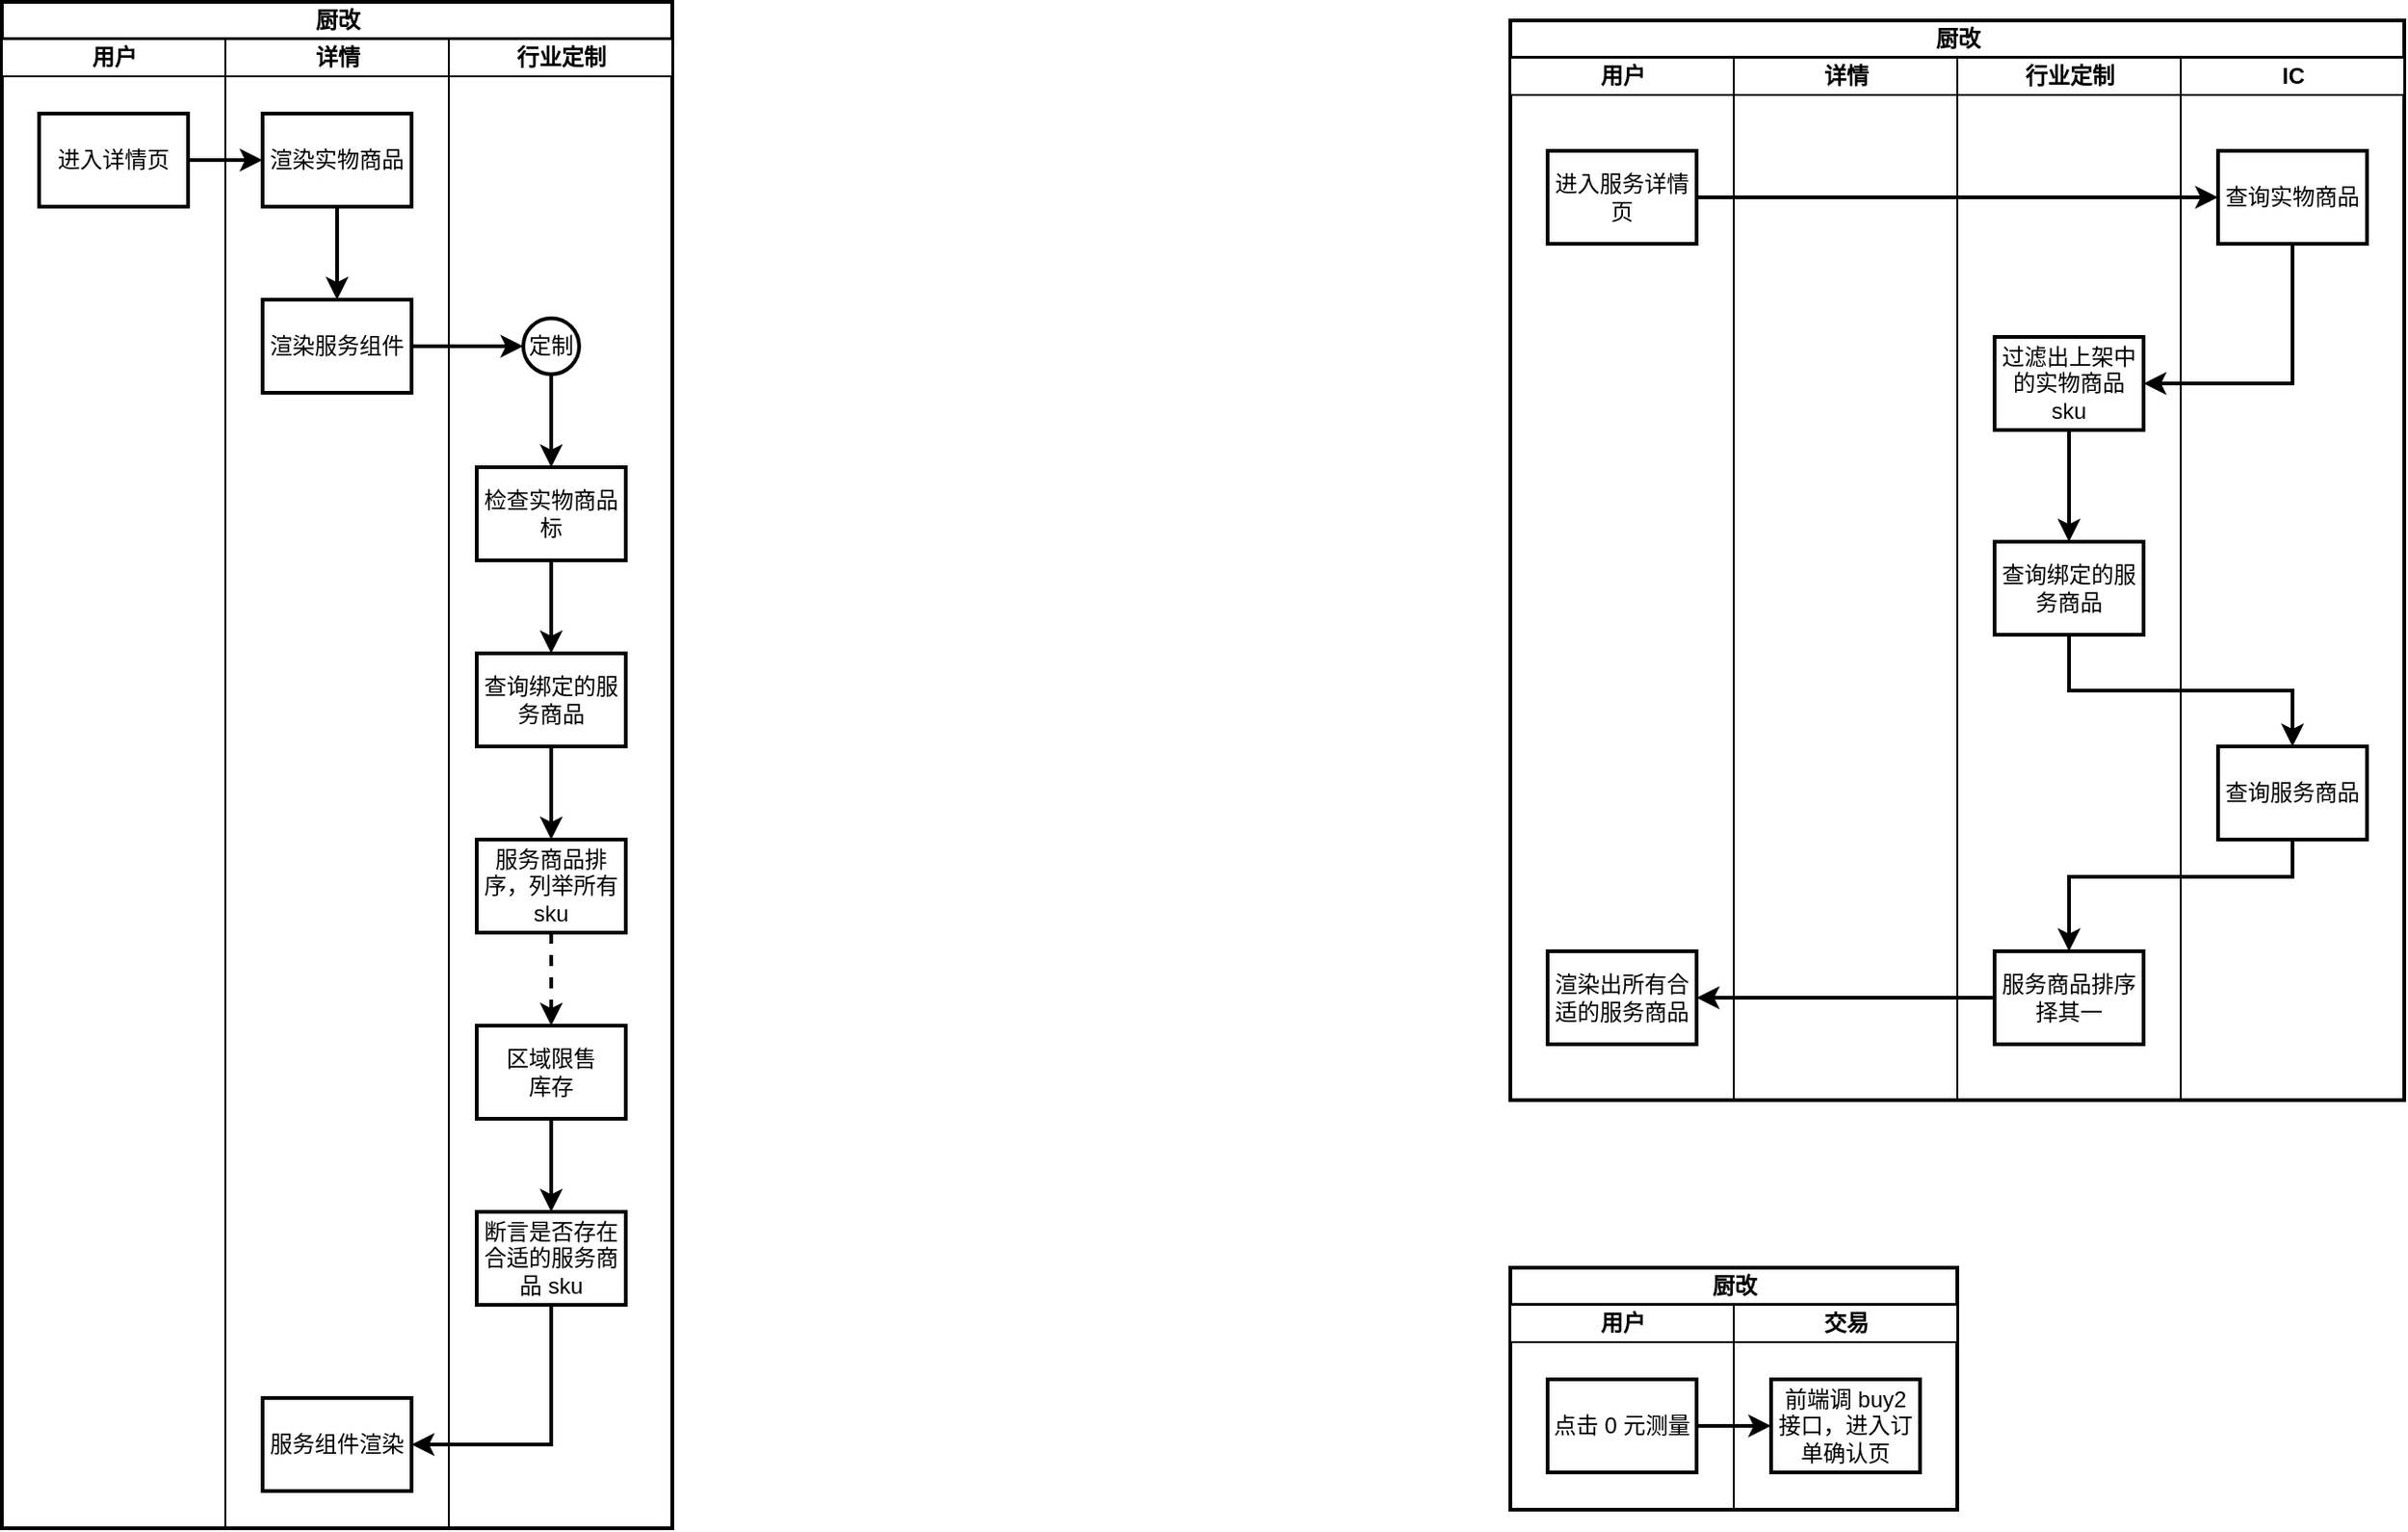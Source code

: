 <mxfile version="20.8.16" type="device"><diagram name="第 1 页" id="YCOe9eqvVBEJfjEDeMEg"><mxGraphModel dx="1292" dy="880" grid="1" gridSize="10" guides="1" tooltips="1" connect="1" arrows="1" fold="1" page="1" pageScale="1" pageWidth="4000" pageHeight="12000" math="0" shadow="0"><root><mxCell id="0"/><mxCell id="1" parent="0"/><mxCell id="7eyeq-AgssSgc1AjJr-D-1" value="厨改" style="swimlane;childLayout=stackLayout;resizeParent=1;resizeParentMax=0;startSize=20;html=1;strokeWidth=2;" vertex="1" parent="1"><mxGeometry x="110.0" y="230" width="360" height="820" as="geometry"/></mxCell><mxCell id="7eyeq-AgssSgc1AjJr-D-2" value="用户" style="swimlane;startSize=20;html=1;" vertex="1" parent="7eyeq-AgssSgc1AjJr-D-1"><mxGeometry y="20" width="120" height="800" as="geometry"/></mxCell><mxCell id="7eyeq-AgssSgc1AjJr-D-6" value="进入详情页" style="rounded=0;whiteSpace=wrap;html=1;strokeWidth=2;" vertex="1" parent="7eyeq-AgssSgc1AjJr-D-2"><mxGeometry x="20" y="40" width="80" height="50" as="geometry"/></mxCell><mxCell id="7eyeq-AgssSgc1AjJr-D-3" value="详情" style="swimlane;startSize=20;html=1;" vertex="1" parent="7eyeq-AgssSgc1AjJr-D-1"><mxGeometry x="120" y="20" width="120" height="800" as="geometry"/></mxCell><mxCell id="7eyeq-AgssSgc1AjJr-D-19" style="edgeStyle=orthogonalEdgeStyle;rounded=0;orthogonalLoop=1;jettySize=auto;html=1;entryX=0.5;entryY=0;entryDx=0;entryDy=0;strokeWidth=2;" edge="1" parent="7eyeq-AgssSgc1AjJr-D-3" source="7eyeq-AgssSgc1AjJr-D-7" target="7eyeq-AgssSgc1AjJr-D-18"><mxGeometry relative="1" as="geometry"/></mxCell><mxCell id="7eyeq-AgssSgc1AjJr-D-7" value="渲染实物商品" style="rounded=0;whiteSpace=wrap;html=1;strokeWidth=2;" vertex="1" parent="7eyeq-AgssSgc1AjJr-D-3"><mxGeometry x="20" y="40" width="80" height="50" as="geometry"/></mxCell><mxCell id="7eyeq-AgssSgc1AjJr-D-18" value="渲染服务组件" style="rounded=0;whiteSpace=wrap;html=1;strokeWidth=2;" vertex="1" parent="7eyeq-AgssSgc1AjJr-D-3"><mxGeometry x="20" y="140" width="80" height="50" as="geometry"/></mxCell><mxCell id="7eyeq-AgssSgc1AjJr-D-33" value="服务组件渲染" style="rounded=0;whiteSpace=wrap;html=1;strokeWidth=2;" vertex="1" parent="7eyeq-AgssSgc1AjJr-D-3"><mxGeometry x="20" y="730" width="80" height="50" as="geometry"/></mxCell><mxCell id="7eyeq-AgssSgc1AjJr-D-4" value="行业定制" style="swimlane;startSize=20;html=1;" vertex="1" parent="7eyeq-AgssSgc1AjJr-D-1"><mxGeometry x="240" y="20" width="120" height="800" as="geometry"/></mxCell><mxCell id="7eyeq-AgssSgc1AjJr-D-21" value="定制" style="ellipse;whiteSpace=wrap;html=1;aspect=fixed;strokeWidth=2;" vertex="1" parent="7eyeq-AgssSgc1AjJr-D-4"><mxGeometry x="40.0" y="150" width="30" height="30" as="geometry"/></mxCell><mxCell id="7eyeq-AgssSgc1AjJr-D-26" style="edgeStyle=orthogonalEdgeStyle;rounded=0;orthogonalLoop=1;jettySize=auto;html=1;entryX=0.5;entryY=0;entryDx=0;entryDy=0;strokeWidth=2;" edge="1" parent="7eyeq-AgssSgc1AjJr-D-4" source="7eyeq-AgssSgc1AjJr-D-23" target="7eyeq-AgssSgc1AjJr-D-25"><mxGeometry relative="1" as="geometry"/></mxCell><mxCell id="7eyeq-AgssSgc1AjJr-D-23" value="检查实物商品标" style="rounded=0;whiteSpace=wrap;html=1;strokeWidth=2;" vertex="1" parent="7eyeq-AgssSgc1AjJr-D-4"><mxGeometry x="15" y="230" width="80" height="50" as="geometry"/></mxCell><mxCell id="7eyeq-AgssSgc1AjJr-D-28" style="edgeStyle=orthogonalEdgeStyle;rounded=0;orthogonalLoop=1;jettySize=auto;html=1;entryX=0.5;entryY=0;entryDx=0;entryDy=0;strokeWidth=2;" edge="1" parent="7eyeq-AgssSgc1AjJr-D-4" source="7eyeq-AgssSgc1AjJr-D-25" target="7eyeq-AgssSgc1AjJr-D-27"><mxGeometry relative="1" as="geometry"/></mxCell><mxCell id="7eyeq-AgssSgc1AjJr-D-25" value="查询绑定的服务商品" style="rounded=0;whiteSpace=wrap;html=1;strokeWidth=2;" vertex="1" parent="7eyeq-AgssSgc1AjJr-D-4"><mxGeometry x="15" y="330" width="80" height="50" as="geometry"/></mxCell><mxCell id="7eyeq-AgssSgc1AjJr-D-30" style="edgeStyle=orthogonalEdgeStyle;rounded=0;orthogonalLoop=1;jettySize=auto;html=1;entryX=0.5;entryY=0;entryDx=0;entryDy=0;strokeWidth=2;dashed=1;" edge="1" parent="7eyeq-AgssSgc1AjJr-D-4" source="7eyeq-AgssSgc1AjJr-D-27" target="7eyeq-AgssSgc1AjJr-D-29"><mxGeometry relative="1" as="geometry"/></mxCell><mxCell id="7eyeq-AgssSgc1AjJr-D-27" value="服务商品排序，列举所有 sku" style="rounded=0;whiteSpace=wrap;html=1;strokeWidth=2;" vertex="1" parent="7eyeq-AgssSgc1AjJr-D-4"><mxGeometry x="15" y="430" width="80" height="50" as="geometry"/></mxCell><mxCell id="7eyeq-AgssSgc1AjJr-D-32" style="edgeStyle=orthogonalEdgeStyle;rounded=0;orthogonalLoop=1;jettySize=auto;html=1;entryX=0.5;entryY=0;entryDx=0;entryDy=0;strokeWidth=2;" edge="1" parent="7eyeq-AgssSgc1AjJr-D-4" source="7eyeq-AgssSgc1AjJr-D-29" target="7eyeq-AgssSgc1AjJr-D-31"><mxGeometry relative="1" as="geometry"/></mxCell><mxCell id="7eyeq-AgssSgc1AjJr-D-29" value="区域限售&lt;br&gt;库存" style="rounded=0;whiteSpace=wrap;html=1;strokeWidth=2;" vertex="1" parent="7eyeq-AgssSgc1AjJr-D-4"><mxGeometry x="15" y="530" width="80" height="50" as="geometry"/></mxCell><mxCell id="7eyeq-AgssSgc1AjJr-D-31" value="断言是否存在合适的服务商品 sku" style="rounded=0;whiteSpace=wrap;html=1;strokeWidth=2;" vertex="1" parent="7eyeq-AgssSgc1AjJr-D-4"><mxGeometry x="15" y="630" width="80" height="50" as="geometry"/></mxCell><mxCell id="7eyeq-AgssSgc1AjJr-D-24" style="edgeStyle=orthogonalEdgeStyle;rounded=0;orthogonalLoop=1;jettySize=auto;html=1;entryX=0.5;entryY=0;entryDx=0;entryDy=0;strokeWidth=2;" edge="1" parent="7eyeq-AgssSgc1AjJr-D-4" source="7eyeq-AgssSgc1AjJr-D-21" target="7eyeq-AgssSgc1AjJr-D-23"><mxGeometry relative="1" as="geometry"/></mxCell><mxCell id="7eyeq-AgssSgc1AjJr-D-8" style="edgeStyle=orthogonalEdgeStyle;rounded=0;orthogonalLoop=1;jettySize=auto;html=1;entryX=0;entryY=0.5;entryDx=0;entryDy=0;strokeWidth=2;" edge="1" parent="7eyeq-AgssSgc1AjJr-D-1" source="7eyeq-AgssSgc1AjJr-D-6" target="7eyeq-AgssSgc1AjJr-D-7"><mxGeometry relative="1" as="geometry"/></mxCell><mxCell id="7eyeq-AgssSgc1AjJr-D-22" style="edgeStyle=orthogonalEdgeStyle;rounded=0;orthogonalLoop=1;jettySize=auto;html=1;entryX=0;entryY=0.5;entryDx=0;entryDy=0;strokeWidth=2;" edge="1" parent="7eyeq-AgssSgc1AjJr-D-1" source="7eyeq-AgssSgc1AjJr-D-18" target="7eyeq-AgssSgc1AjJr-D-21"><mxGeometry relative="1" as="geometry"/></mxCell><mxCell id="7eyeq-AgssSgc1AjJr-D-34" style="edgeStyle=orthogonalEdgeStyle;rounded=0;orthogonalLoop=1;jettySize=auto;html=1;entryX=1;entryY=0.5;entryDx=0;entryDy=0;strokeWidth=2;" edge="1" parent="7eyeq-AgssSgc1AjJr-D-1" source="7eyeq-AgssSgc1AjJr-D-31" target="7eyeq-AgssSgc1AjJr-D-33"><mxGeometry relative="1" as="geometry"><Array as="points"><mxPoint x="295" y="775"/></Array></mxGeometry></mxCell><mxCell id="7eyeq-AgssSgc1AjJr-D-53" value="厨改" style="swimlane;childLayout=stackLayout;resizeParent=1;resizeParentMax=0;startSize=20;html=1;strokeWidth=2;" vertex="1" parent="1"><mxGeometry x="920.0" y="240" width="480" height="580" as="geometry"/></mxCell><mxCell id="7eyeq-AgssSgc1AjJr-D-54" value="用户" style="swimlane;startSize=20;html=1;" vertex="1" parent="7eyeq-AgssSgc1AjJr-D-53"><mxGeometry y="20" width="120" height="560" as="geometry"/></mxCell><mxCell id="7eyeq-AgssSgc1AjJr-D-56" value="进入服务详情页" style="rounded=0;whiteSpace=wrap;html=1;strokeWidth=2;" vertex="1" parent="7eyeq-AgssSgc1AjJr-D-54"><mxGeometry x="20" y="50" width="80" height="50" as="geometry"/></mxCell><mxCell id="7eyeq-AgssSgc1AjJr-D-57" value="渲染出所有合适的服务商品" style="rounded=0;whiteSpace=wrap;html=1;strokeWidth=2;" vertex="1" parent="7eyeq-AgssSgc1AjJr-D-54"><mxGeometry x="20" y="480" width="80" height="50" as="geometry"/></mxCell><mxCell id="7eyeq-AgssSgc1AjJr-D-59" value="详情" style="swimlane;startSize=20;html=1;" vertex="1" parent="7eyeq-AgssSgc1AjJr-D-53"><mxGeometry x="120" y="20" width="120" height="560" as="geometry"/></mxCell><mxCell id="7eyeq-AgssSgc1AjJr-D-90" style="edgeStyle=orthogonalEdgeStyle;rounded=0;orthogonalLoop=1;jettySize=auto;html=1;entryX=0;entryY=0.5;entryDx=0;entryDy=0;strokeWidth=2;" edge="1" parent="7eyeq-AgssSgc1AjJr-D-53" source="7eyeq-AgssSgc1AjJr-D-56" target="7eyeq-AgssSgc1AjJr-D-84"><mxGeometry relative="1" as="geometry"/></mxCell><mxCell id="7eyeq-AgssSgc1AjJr-D-91" style="edgeStyle=orthogonalEdgeStyle;rounded=0;orthogonalLoop=1;jettySize=auto;html=1;entryX=1;entryY=0.5;entryDx=0;entryDy=0;strokeWidth=2;" edge="1" parent="7eyeq-AgssSgc1AjJr-D-53" source="7eyeq-AgssSgc1AjJr-D-84" target="7eyeq-AgssSgc1AjJr-D-78"><mxGeometry relative="1" as="geometry"><Array as="points"><mxPoint x="420" y="195"/></Array></mxGeometry></mxCell><mxCell id="7eyeq-AgssSgc1AjJr-D-64" value="行业定制" style="swimlane;startSize=20;html=1;" vertex="1" parent="7eyeq-AgssSgc1AjJr-D-53"><mxGeometry x="240" y="20" width="120" height="560" as="geometry"/></mxCell><mxCell id="7eyeq-AgssSgc1AjJr-D-75" value="服务商品排序择其一" style="rounded=0;whiteSpace=wrap;html=1;strokeWidth=2;" vertex="1" parent="7eyeq-AgssSgc1AjJr-D-64"><mxGeometry x="20" y="480" width="80" height="50" as="geometry"/></mxCell><mxCell id="7eyeq-AgssSgc1AjJr-D-77" style="edgeStyle=orthogonalEdgeStyle;rounded=0;orthogonalLoop=1;jettySize=auto;html=1;entryX=0.5;entryY=0;entryDx=0;entryDy=0;strokeWidth=2;" edge="1" parent="7eyeq-AgssSgc1AjJr-D-64" source="7eyeq-AgssSgc1AjJr-D-78" target="7eyeq-AgssSgc1AjJr-D-80"><mxGeometry relative="1" as="geometry"/></mxCell><mxCell id="7eyeq-AgssSgc1AjJr-D-78" value="过滤出上架中的实物商品 sku" style="rounded=0;whiteSpace=wrap;html=1;strokeWidth=2;" vertex="1" parent="7eyeq-AgssSgc1AjJr-D-64"><mxGeometry x="20" y="150" width="80" height="50" as="geometry"/></mxCell><mxCell id="7eyeq-AgssSgc1AjJr-D-80" value="查询绑定的服务商品" style="rounded=0;whiteSpace=wrap;html=1;strokeWidth=2;" vertex="1" parent="7eyeq-AgssSgc1AjJr-D-64"><mxGeometry x="20" y="260" width="80" height="50" as="geometry"/></mxCell><mxCell id="7eyeq-AgssSgc1AjJr-D-81" style="edgeStyle=orthogonalEdgeStyle;rounded=0;orthogonalLoop=1;jettySize=auto;html=1;entryX=1;entryY=0.5;entryDx=0;entryDy=0;strokeWidth=2;" edge="1" parent="7eyeq-AgssSgc1AjJr-D-53" source="7eyeq-AgssSgc1AjJr-D-75" target="7eyeq-AgssSgc1AjJr-D-57"><mxGeometry relative="1" as="geometry"/></mxCell><mxCell id="7eyeq-AgssSgc1AjJr-D-83" value="IC" style="swimlane;startSize=20;html=1;" vertex="1" parent="7eyeq-AgssSgc1AjJr-D-53"><mxGeometry x="360" y="20" width="120" height="560" as="geometry"/></mxCell><mxCell id="7eyeq-AgssSgc1AjJr-D-84" value="查询实物商品" style="rounded=0;whiteSpace=wrap;html=1;strokeWidth=2;" vertex="1" parent="7eyeq-AgssSgc1AjJr-D-83"><mxGeometry x="20" y="50" width="80" height="50" as="geometry"/></mxCell><mxCell id="7eyeq-AgssSgc1AjJr-D-112" value="查询服务商品" style="rounded=0;whiteSpace=wrap;html=1;strokeWidth=2;" vertex="1" parent="7eyeq-AgssSgc1AjJr-D-83"><mxGeometry x="20" y="370" width="80" height="50" as="geometry"/></mxCell><mxCell id="7eyeq-AgssSgc1AjJr-D-113" style="edgeStyle=orthogonalEdgeStyle;rounded=0;orthogonalLoop=1;jettySize=auto;html=1;entryX=0.5;entryY=0;entryDx=0;entryDy=0;strokeWidth=2;" edge="1" parent="7eyeq-AgssSgc1AjJr-D-53" source="7eyeq-AgssSgc1AjJr-D-80" target="7eyeq-AgssSgc1AjJr-D-112"><mxGeometry relative="1" as="geometry"><Array as="points"><mxPoint x="300" y="360"/><mxPoint x="420" y="360"/></Array></mxGeometry></mxCell><mxCell id="7eyeq-AgssSgc1AjJr-D-114" style="edgeStyle=orthogonalEdgeStyle;rounded=0;orthogonalLoop=1;jettySize=auto;html=1;entryX=0.5;entryY=0;entryDx=0;entryDy=0;strokeWidth=2;" edge="1" parent="7eyeq-AgssSgc1AjJr-D-53" source="7eyeq-AgssSgc1AjJr-D-112" target="7eyeq-AgssSgc1AjJr-D-75"><mxGeometry relative="1" as="geometry"><Array as="points"><mxPoint x="420" y="460"/><mxPoint x="300" y="460"/></Array></mxGeometry></mxCell><mxCell id="7eyeq-AgssSgc1AjJr-D-92" value="厨改" style="swimlane;childLayout=stackLayout;resizeParent=1;resizeParentMax=0;startSize=20;html=1;strokeWidth=2;" vertex="1" parent="1"><mxGeometry x="920.0" y="910" width="240" height="130" as="geometry"/></mxCell><mxCell id="7eyeq-AgssSgc1AjJr-D-93" value="用户" style="swimlane;startSize=20;html=1;" vertex="1" parent="7eyeq-AgssSgc1AjJr-D-92"><mxGeometry y="20" width="120" height="110" as="geometry"/></mxCell><mxCell id="7eyeq-AgssSgc1AjJr-D-96" value="点击 0 元测量" style="rounded=0;whiteSpace=wrap;html=1;strokeWidth=2;" vertex="1" parent="7eyeq-AgssSgc1AjJr-D-93"><mxGeometry x="20" y="40" width="80" height="50" as="geometry"/></mxCell><mxCell id="7eyeq-AgssSgc1AjJr-D-111" style="edgeStyle=orthogonalEdgeStyle;rounded=0;orthogonalLoop=1;jettySize=auto;html=1;entryX=0;entryY=0.5;entryDx=0;entryDy=0;strokeWidth=2;" edge="1" parent="7eyeq-AgssSgc1AjJr-D-92" source="7eyeq-AgssSgc1AjJr-D-96" target="7eyeq-AgssSgc1AjJr-D-110"><mxGeometry relative="1" as="geometry"/></mxCell><mxCell id="7eyeq-AgssSgc1AjJr-D-109" value="交易" style="swimlane;startSize=20;html=1;" vertex="1" parent="7eyeq-AgssSgc1AjJr-D-92"><mxGeometry x="120" y="20" width="120" height="110" as="geometry"/></mxCell><mxCell id="7eyeq-AgssSgc1AjJr-D-110" value="前端调 buy2 接口，进入订单确认页" style="rounded=0;whiteSpace=wrap;html=1;strokeWidth=2;" vertex="1" parent="7eyeq-AgssSgc1AjJr-D-109"><mxGeometry x="20" y="40" width="80" height="50" as="geometry"/></mxCell></root></mxGraphModel></diagram></mxfile>